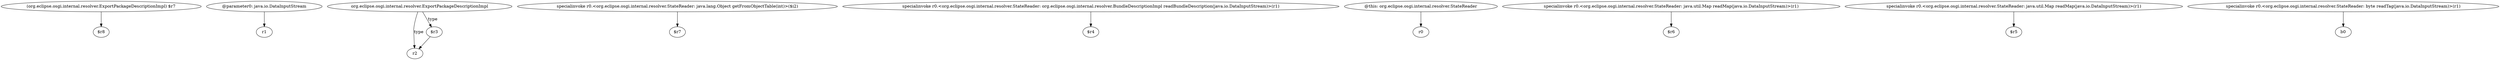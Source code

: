 digraph g {
0[label="(org.eclipse.osgi.internal.resolver.ExportPackageDescriptionImpl) $r7"]
1[label="$r8"]
0->1[label=""]
2[label="@parameter0: java.io.DataInputStream"]
3[label="r1"]
2->3[label=""]
4[label="org.eclipse.osgi.internal.resolver.ExportPackageDescriptionImpl"]
5[label="r2"]
4->5[label="type"]
6[label="specialinvoke r0.<org.eclipse.osgi.internal.resolver.StateReader: java.lang.Object getFromObjectTable(int)>($i2)"]
7[label="$r7"]
6->7[label=""]
8[label="specialinvoke r0.<org.eclipse.osgi.internal.resolver.StateReader: org.eclipse.osgi.internal.resolver.BundleDescriptionImpl readBundleDescription(java.io.DataInputStream)>(r1)"]
9[label="$r4"]
8->9[label=""]
10[label="@this: org.eclipse.osgi.internal.resolver.StateReader"]
11[label="r0"]
10->11[label=""]
12[label="$r3"]
12->5[label=""]
4->12[label="type"]
13[label="specialinvoke r0.<org.eclipse.osgi.internal.resolver.StateReader: java.util.Map readMap(java.io.DataInputStream)>(r1)"]
14[label="$r6"]
13->14[label=""]
15[label="specialinvoke r0.<org.eclipse.osgi.internal.resolver.StateReader: java.util.Map readMap(java.io.DataInputStream)>(r1)"]
16[label="$r5"]
15->16[label=""]
17[label="specialinvoke r0.<org.eclipse.osgi.internal.resolver.StateReader: byte readTag(java.io.DataInputStream)>(r1)"]
18[label="b0"]
17->18[label=""]
}